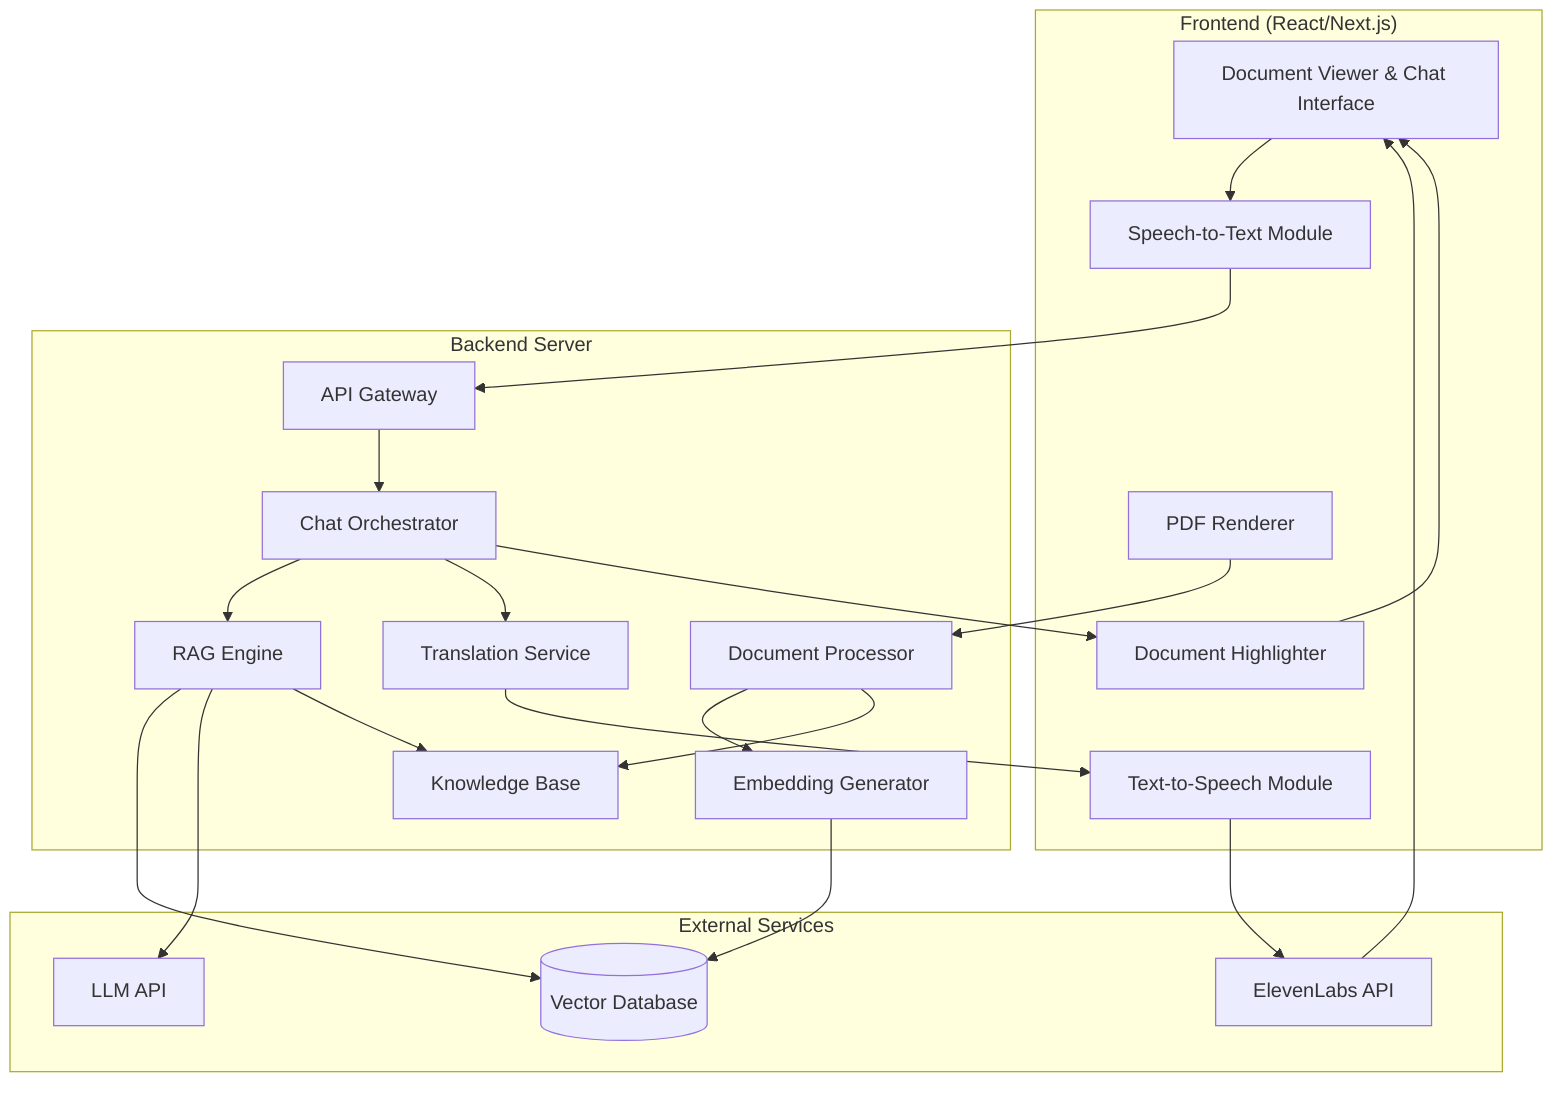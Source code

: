 flowchart TD
    subgraph Frontend["Frontend (React/Next.js)"]
        UI[Document Viewer & Chat Interface]
        PDF[PDF Renderer]
        STT[Speech-to-Text Module]
        TTS[Text-to-Speech Module]
        HIGHLIGHT[Document Highlighter]
    end

    subgraph Backend["Backend Server"]
        API[API Gateway]
        DOC_PROC[Document Processor]
        EMBED[Embedding Generator]
        TRANS[Translation Service]
        KB[Knowledge Base]
        RAG[RAG Engine]
        CHAT[Chat Orchestrator]
    end

    subgraph External["External Services"]
        ELEVEN[ElevenLabs API]
        LLM[LLM API]
        VECTOR_DB[(Vector Database)]
    end

    %% Data Flow
    UI --> STT
    STT --> API
    API --> CHAT
    CHAT --> RAG
    RAG --> VECTOR_DB
    RAG --> LLM
    CHAT --> TRANS
    TRANS --> TTS
    TTS --> ELEVEN
    ELEVEN --> UI
    
    %% Document Processing Flow
    PDF --> DOC_PROC
    DOC_PROC --> EMBED
    EMBED --> VECTOR_DB
    CHAT --> HIGHLIGHT
    HIGHLIGHT --> UI
    
    %% Knowledge Base Flow
    DOC_PROC --> KB
    RAG --> KB